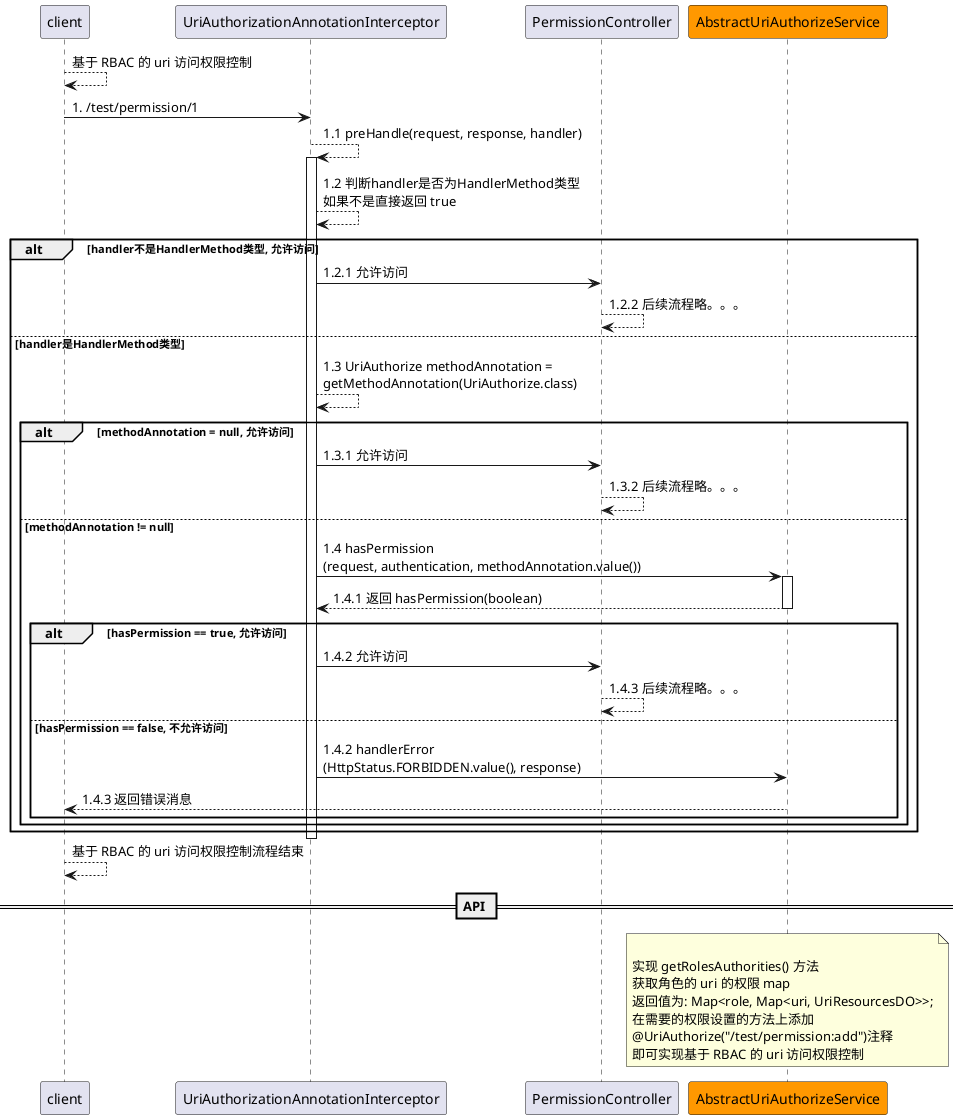 @startuml

client --> client: 基于 RBAC 的 uri 访问权限控制

client -> UriAuthorizationAnnotationInterceptor: 1. /test/permission/1
UriAuthorizationAnnotationInterceptor --> UriAuthorizationAnnotationInterceptor: 1.1 preHandle(request, response, handler)
activate UriAuthorizationAnnotationInterceptor
UriAuthorizationAnnotationInterceptor --> UriAuthorizationAnnotationInterceptor: 1.2 判断handler是否为HandlerMethod类型\n\
如果不是直接返回 true
alt handler不是HandlerMethod类型, 允许访问
UriAuthorizationAnnotationInterceptor -> PermissionController: 1.2.1 允许访问
PermissionController --> PermissionController: 1.2.2 后续流程略。。。
else handler是HandlerMethod类型
UriAuthorizationAnnotationInterceptor --> UriAuthorizationAnnotationInterceptor: 1.3 UriAuthorize methodAnnotation =\n\
getMethodAnnotation(UriAuthorize.class)
alt methodAnnotation = null, 允许访问
UriAuthorizationAnnotationInterceptor -> PermissionController: 1.3.1 允许访问
PermissionController --> PermissionController: 1.3.2 后续流程略。。。
else methodAnnotation != null
participant AbstractUriAuthorizeService #ff9800
UriAuthorizationAnnotationInterceptor -> AbstractUriAuthorizeService: 1.4 hasPermission\n\
(request, authentication, methodAnnotation.value())
activate AbstractUriAuthorizeService
AbstractUriAuthorizeService --> UriAuthorizationAnnotationInterceptor: 1.4.1 返回 hasPermission(boolean)
deactivate AbstractUriAuthorizeService
alt hasPermission == true, 允许访问
UriAuthorizationAnnotationInterceptor -> PermissionController: 1.4.2 允许访问
PermissionController --> PermissionController: 1.4.3 后续流程略。。。
else hasPermission == false, 不允许访问
UriAuthorizationAnnotationInterceptor -> AbstractUriAuthorizeService: 1.4.2 handlerError\n\
(HttpStatus.FORBIDDEN.value(), response)
AbstractUriAuthorizeService --> client: 1.4.3 返回错误消息
end
end
end

deactivate UriAuthorizationAnnotationInterceptor

client --> client: 基于 RBAC 的 uri 访问权限控制流程结束

== API ==
note over AbstractUriAuthorizeService: \n\
实现 getRolesAuthorities() 方法\n\
获取角色的 uri 的权限 map\n\
返回值为: Map<role, Map<uri, UriResourcesDO>>;\n\
在需要的权限设置的方法上添加\n\
@UriAuthorize("/test/permission:add")注释\n\
即可实现基于 RBAC 的 uri 访问权限控制

@enduml